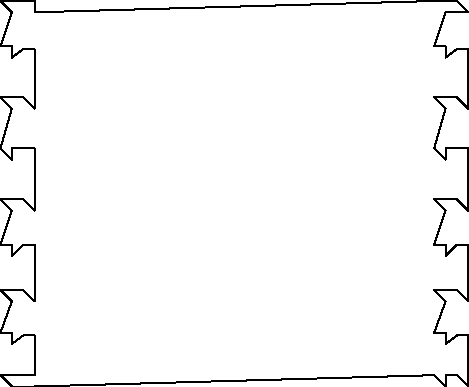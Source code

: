 unitsize(0.001cm);
// 44301.7
draw((8375,4700)--(8775,4700));
draw((8775,4700)--(15825,4900));
draw((15825,4900)--(16025,4700));
draw((16025,4700)--(16025,4900));
draw((16025,4900)--(16225,4900));
draw((16225,4900)--(16425,4700));
draw((16425,4700)--(16425,4900));
draw((16425,4900)--(16425,5400));
draw((16425,5400)--(16425,5600));
draw((16425,5600)--(16225,5600));
draw((16225,5600)--(16025,5450));
draw((16025,5450)--(16025,5650));
draw((16025,5650)--(15825,5650));
draw((15825,5650)--(16025,6200));
draw((16025,6200)--(15825,6400));
draw((15825,6400)--(16025,6400));
draw((16025,6400)--(16225,6400));
draw((16225,6400)--(16425,6200));
draw((16425,6200)--(16425,6400));
draw((16425,6400)--(16425,7000));
draw((16425,7000)--(16425,7200));
draw((16425,7200)--(16225,7200));
draw((16225,7200)--(16025,7000));
draw((16025,7000)--(16025,7200));
draw((16025,7200)--(15825,7200));
draw((15825,7200)--(16025,7800));
draw((16025,7800)--(15825,8000));
draw((15825,8000)--(16025,8000));
draw((16025,8000)--(16225,8000));
draw((16225,8000)--(16425,7800));
draw((16425,7800)--(16425,8000));
draw((16425,8000)--(16425,8700));
draw((16425,8700)--(16425,8900));
draw((16425,8900)--(16225,8900));
draw((16225,8900)--(16025,8900));
draw((16025,8900)--(16025,8700));
draw((16025,8700)--(15825,8900));
draw((15825,8900)--(16025,9600));
draw((16025,9600)--(15825,9800));
draw((15825,9800)--(16025,9800));
draw((16025,9800)--(16225,9800));
draw((16225,9800)--(16425,9600));
draw((16425,9600)--(16425,9800));
draw((16425,9800)--(16425,10450));
draw((16425,10450)--(16425,10650));
draw((16425,10650)--(16225,10650));
draw((16225,10650)--(16025,10500));
draw((16025,10500)--(16025,10700));
draw((16025,10700)--(15825,10700));
draw((15825,10700)--(16025,11300));
draw((16025,11300)--(16425,11300));
draw((16425,11300)--(16225,11500));
draw((16225,11500)--(16025,11500));
draw((16025,11500)--(15825,11500));
draw((15825,11500)--(8775,11300));
draw((8775,11300)--(8775,11500));
draw((8775,11500)--(8575,11500));
draw((8575,11500)--(8375,11500));
draw((8375,11500)--(8175,11500));
draw((8175,11500)--(8375,11300));
draw((8375,11300)--(8175,10700));
draw((8175,10700)--(8375,10700));
draw((8375,10700)--(8375,10500));
draw((8375,10500)--(8575,10650));
draw((8575,10650)--(8775,10650));
draw((8775,10650)--(8775,10450));
draw((8775,10450)--(8775,9800));
draw((8775,9800)--(8775,9600));
draw((8775,9600)--(8575,9800));
draw((8575,9800)--(8375,9800));
draw((8375,9800)--(8175,9800));
draw((8175,9800)--(8375,9600));
draw((8375,9600)--(8175,8900));
draw((8175,8900)--(8375,8700));
draw((8375,8700)--(8375,8900));
draw((8375,8900)--(8575,8900));
draw((8575,8900)--(8775,8900));
draw((8775,8900)--(8775,8700));
draw((8775,8700)--(8775,8000));
draw((8775,8000)--(8775,7800));
draw((8775,7800)--(8575,8000));
draw((8575,8000)--(8375,8000));
draw((8375,8000)--(8175,8000));
draw((8175,8000)--(8375,7800));
draw((8375,7800)--(8175,7200));
draw((8175,7200)--(8375,7200));
draw((8375,7200)--(8375,7000));
draw((8375,7000)--(8575,7200));
draw((8575,7200)--(8775,7200));
draw((8775,7200)--(8775,7000));
draw((8775,7000)--(8775,6400));
draw((8775,6400)--(8775,6200));
draw((8775,6200)--(8575,6400));
draw((8575,6400)--(8375,6400));
draw((8375,6400)--(8175,6400));
draw((8175,6400)--(8375,6200));
draw((8375,6200)--(8175,5650));
draw((8175,5650)--(8375,5650));
draw((8375,5650)--(8375,5450));
draw((8375,5450)--(8575,5600));
draw((8575,5600)--(8775,5600));
draw((8775,5600)--(8775,5400));
draw((8775,5400)--(8775,4900));
draw((8775,4900)--(8575,4900));
draw((8575,4900)--(8375,4900));
draw((8375,4900)--(8175,4900));
draw((8175,4900)--(8375,4700));
